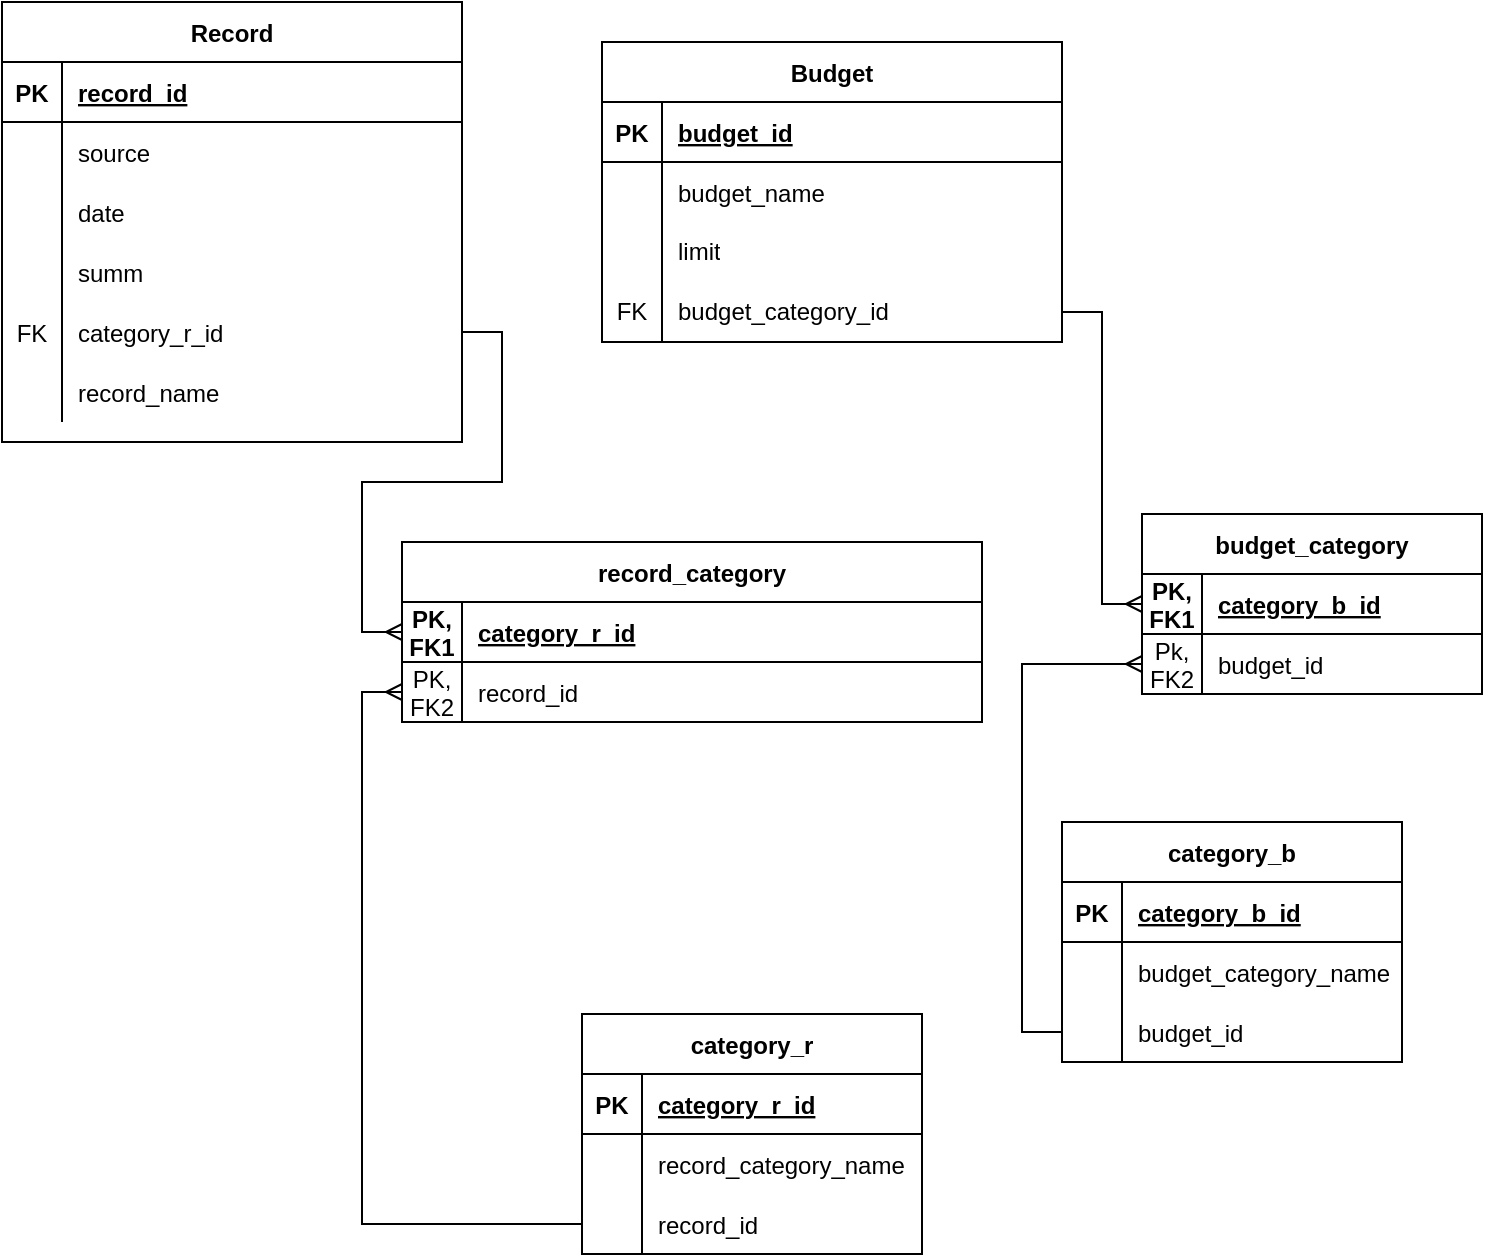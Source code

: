 <mxfile version="22.0.2" type="device">
  <diagram name="Страница — 1" id="uq_WSCOSJH0sB__pI545">
    <mxGraphModel dx="1295" dy="1927" grid="1" gridSize="10" guides="1" tooltips="1" connect="1" arrows="1" fold="1" page="1" pageScale="1" pageWidth="827" pageHeight="1169" math="0" shadow="0">
      <root>
        <mxCell id="0" />
        <mxCell id="1" parent="0" />
        <mxCell id="tiGOPTaVE-UC3C7Cn9Lc-48" value="Record" style="shape=table;startSize=30;container=1;collapsible=1;childLayout=tableLayout;fixedRows=1;rowLines=0;fontStyle=1;align=center;resizeLast=1;" parent="1" vertex="1">
          <mxGeometry x="20" y="-930" width="230" height="220" as="geometry" />
        </mxCell>
        <mxCell id="tiGOPTaVE-UC3C7Cn9Lc-49" value="" style="shape=partialRectangle;collapsible=0;dropTarget=0;pointerEvents=0;fillColor=none;top=0;left=0;bottom=1;right=0;points=[[0,0.5],[1,0.5]];portConstraint=eastwest;" parent="tiGOPTaVE-UC3C7Cn9Lc-48" vertex="1">
          <mxGeometry y="30" width="230" height="30" as="geometry" />
        </mxCell>
        <mxCell id="tiGOPTaVE-UC3C7Cn9Lc-50" value="PK" style="shape=partialRectangle;connectable=0;fillColor=none;top=0;left=0;bottom=0;right=0;fontStyle=1;overflow=hidden;" parent="tiGOPTaVE-UC3C7Cn9Lc-49" vertex="1">
          <mxGeometry width="30" height="30" as="geometry">
            <mxRectangle width="30" height="30" as="alternateBounds" />
          </mxGeometry>
        </mxCell>
        <mxCell id="tiGOPTaVE-UC3C7Cn9Lc-51" value="record_id" style="shape=partialRectangle;connectable=0;fillColor=none;top=0;left=0;bottom=0;right=0;align=left;spacingLeft=6;fontStyle=5;overflow=hidden;" parent="tiGOPTaVE-UC3C7Cn9Lc-49" vertex="1">
          <mxGeometry x="30" width="200" height="30" as="geometry">
            <mxRectangle width="200" height="30" as="alternateBounds" />
          </mxGeometry>
        </mxCell>
        <mxCell id="tiGOPTaVE-UC3C7Cn9Lc-52" value="" style="shape=partialRectangle;collapsible=0;dropTarget=0;pointerEvents=0;fillColor=none;top=0;left=0;bottom=0;right=0;points=[[0,0.5],[1,0.5]];portConstraint=eastwest;" parent="tiGOPTaVE-UC3C7Cn9Lc-48" vertex="1">
          <mxGeometry y="60" width="230" height="30" as="geometry" />
        </mxCell>
        <mxCell id="tiGOPTaVE-UC3C7Cn9Lc-53" value="" style="shape=partialRectangle;connectable=0;fillColor=none;top=0;left=0;bottom=0;right=0;editable=1;overflow=hidden;" parent="tiGOPTaVE-UC3C7Cn9Lc-52" vertex="1">
          <mxGeometry width="30" height="30" as="geometry">
            <mxRectangle width="30" height="30" as="alternateBounds" />
          </mxGeometry>
        </mxCell>
        <mxCell id="tiGOPTaVE-UC3C7Cn9Lc-54" value="source" style="shape=partialRectangle;connectable=0;fillColor=none;top=0;left=0;bottom=0;right=0;align=left;spacingLeft=6;overflow=hidden;" parent="tiGOPTaVE-UC3C7Cn9Lc-52" vertex="1">
          <mxGeometry x="30" width="200" height="30" as="geometry">
            <mxRectangle width="200" height="30" as="alternateBounds" />
          </mxGeometry>
        </mxCell>
        <mxCell id="tiGOPTaVE-UC3C7Cn9Lc-55" value="" style="shape=partialRectangle;collapsible=0;dropTarget=0;pointerEvents=0;fillColor=none;top=0;left=0;bottom=0;right=0;points=[[0,0.5],[1,0.5]];portConstraint=eastwest;" parent="tiGOPTaVE-UC3C7Cn9Lc-48" vertex="1">
          <mxGeometry y="90" width="230" height="30" as="geometry" />
        </mxCell>
        <mxCell id="tiGOPTaVE-UC3C7Cn9Lc-56" value="" style="shape=partialRectangle;connectable=0;fillColor=none;top=0;left=0;bottom=0;right=0;editable=1;overflow=hidden;fontStyle=1" parent="tiGOPTaVE-UC3C7Cn9Lc-55" vertex="1">
          <mxGeometry width="30" height="30" as="geometry">
            <mxRectangle width="30" height="30" as="alternateBounds" />
          </mxGeometry>
        </mxCell>
        <mxCell id="tiGOPTaVE-UC3C7Cn9Lc-57" value="date" style="shape=partialRectangle;connectable=0;fillColor=none;top=0;left=0;bottom=0;right=0;align=left;spacingLeft=6;overflow=hidden;" parent="tiGOPTaVE-UC3C7Cn9Lc-55" vertex="1">
          <mxGeometry x="30" width="200" height="30" as="geometry">
            <mxRectangle width="200" height="30" as="alternateBounds" />
          </mxGeometry>
        </mxCell>
        <mxCell id="tiGOPTaVE-UC3C7Cn9Lc-58" value="" style="shape=tableRow;horizontal=0;startSize=0;swimlaneHead=0;swimlaneBody=0;fillColor=none;collapsible=0;dropTarget=0;points=[[0,0.5],[1,0.5]];portConstraint=eastwest;top=0;left=0;right=0;bottom=0;" parent="tiGOPTaVE-UC3C7Cn9Lc-48" vertex="1">
          <mxGeometry y="120" width="230" height="30" as="geometry" />
        </mxCell>
        <mxCell id="tiGOPTaVE-UC3C7Cn9Lc-59" value="" style="shape=partialRectangle;connectable=0;fillColor=none;top=0;left=0;bottom=0;right=0;editable=1;overflow=hidden;" parent="tiGOPTaVE-UC3C7Cn9Lc-58" vertex="1">
          <mxGeometry width="30" height="30" as="geometry">
            <mxRectangle width="30" height="30" as="alternateBounds" />
          </mxGeometry>
        </mxCell>
        <mxCell id="tiGOPTaVE-UC3C7Cn9Lc-60" value="summ" style="shape=partialRectangle;connectable=0;fillColor=none;top=0;left=0;bottom=0;right=0;align=left;spacingLeft=6;overflow=hidden;" parent="tiGOPTaVE-UC3C7Cn9Lc-58" vertex="1">
          <mxGeometry x="30" width="200" height="30" as="geometry">
            <mxRectangle width="200" height="30" as="alternateBounds" />
          </mxGeometry>
        </mxCell>
        <mxCell id="tiGOPTaVE-UC3C7Cn9Lc-61" value="" style="shape=tableRow;horizontal=0;startSize=0;swimlaneHead=0;swimlaneBody=0;fillColor=none;collapsible=0;dropTarget=0;points=[[0,0.5],[1,0.5]];portConstraint=eastwest;top=0;left=0;right=0;bottom=0;" parent="tiGOPTaVE-UC3C7Cn9Lc-48" vertex="1">
          <mxGeometry y="150" width="230" height="30" as="geometry" />
        </mxCell>
        <mxCell id="tiGOPTaVE-UC3C7Cn9Lc-62" value="FK" style="shape=partialRectangle;connectable=0;fillColor=none;top=0;left=0;bottom=0;right=0;editable=1;overflow=hidden;" parent="tiGOPTaVE-UC3C7Cn9Lc-61" vertex="1">
          <mxGeometry width="30" height="30" as="geometry">
            <mxRectangle width="30" height="30" as="alternateBounds" />
          </mxGeometry>
        </mxCell>
        <mxCell id="tiGOPTaVE-UC3C7Cn9Lc-63" value="category_r_id" style="shape=partialRectangle;connectable=0;fillColor=none;top=0;left=0;bottom=0;right=0;align=left;spacingLeft=6;overflow=hidden;" parent="tiGOPTaVE-UC3C7Cn9Lc-61" vertex="1">
          <mxGeometry x="30" width="200" height="30" as="geometry">
            <mxRectangle width="200" height="30" as="alternateBounds" />
          </mxGeometry>
        </mxCell>
        <mxCell id="P41aExX-aZ9rKUOVn_Zc-4" value="" style="shape=tableRow;horizontal=0;startSize=0;swimlaneHead=0;swimlaneBody=0;fillColor=none;collapsible=0;dropTarget=0;points=[[0,0.5],[1,0.5]];portConstraint=eastwest;top=0;left=0;right=0;bottom=0;" vertex="1" parent="tiGOPTaVE-UC3C7Cn9Lc-48">
          <mxGeometry y="180" width="230" height="30" as="geometry" />
        </mxCell>
        <mxCell id="P41aExX-aZ9rKUOVn_Zc-5" value="" style="shape=partialRectangle;connectable=0;fillColor=none;top=0;left=0;bottom=0;right=0;editable=1;overflow=hidden;" vertex="1" parent="P41aExX-aZ9rKUOVn_Zc-4">
          <mxGeometry width="30" height="30" as="geometry">
            <mxRectangle width="30" height="30" as="alternateBounds" />
          </mxGeometry>
        </mxCell>
        <mxCell id="P41aExX-aZ9rKUOVn_Zc-6" value="record_name" style="shape=partialRectangle;connectable=0;fillColor=none;top=0;left=0;bottom=0;right=0;align=left;spacingLeft=6;overflow=hidden;" vertex="1" parent="P41aExX-aZ9rKUOVn_Zc-4">
          <mxGeometry x="30" width="200" height="30" as="geometry">
            <mxRectangle width="200" height="30" as="alternateBounds" />
          </mxGeometry>
        </mxCell>
        <mxCell id="tiGOPTaVE-UC3C7Cn9Lc-64" value="Budget" style="shape=table;startSize=30;container=1;collapsible=1;childLayout=tableLayout;fixedRows=1;rowLines=0;fontStyle=1;align=center;resizeLast=1;" parent="1" vertex="1">
          <mxGeometry x="320" y="-910" width="230" height="150" as="geometry" />
        </mxCell>
        <mxCell id="tiGOPTaVE-UC3C7Cn9Lc-65" value="" style="shape=partialRectangle;collapsible=0;dropTarget=0;pointerEvents=0;fillColor=none;top=0;left=0;bottom=1;right=0;points=[[0,0.5],[1,0.5]];portConstraint=eastwest;" parent="tiGOPTaVE-UC3C7Cn9Lc-64" vertex="1">
          <mxGeometry y="30" width="230" height="30" as="geometry" />
        </mxCell>
        <mxCell id="tiGOPTaVE-UC3C7Cn9Lc-66" value="PK" style="shape=partialRectangle;connectable=0;fillColor=none;top=0;left=0;bottom=0;right=0;fontStyle=1;overflow=hidden;" parent="tiGOPTaVE-UC3C7Cn9Lc-65" vertex="1">
          <mxGeometry width="30" height="30" as="geometry">
            <mxRectangle width="30" height="30" as="alternateBounds" />
          </mxGeometry>
        </mxCell>
        <mxCell id="tiGOPTaVE-UC3C7Cn9Lc-67" value="budget_id" style="shape=partialRectangle;connectable=0;fillColor=none;top=0;left=0;bottom=0;right=0;align=left;spacingLeft=6;fontStyle=5;overflow=hidden;" parent="tiGOPTaVE-UC3C7Cn9Lc-65" vertex="1">
          <mxGeometry x="30" width="200" height="30" as="geometry">
            <mxRectangle width="200" height="30" as="alternateBounds" />
          </mxGeometry>
        </mxCell>
        <mxCell id="tiGOPTaVE-UC3C7Cn9Lc-68" value="" style="shape=partialRectangle;collapsible=0;dropTarget=0;pointerEvents=0;fillColor=none;top=0;left=0;bottom=0;right=0;points=[[0,0.5],[1,0.5]];portConstraint=eastwest;" parent="tiGOPTaVE-UC3C7Cn9Lc-64" vertex="1">
          <mxGeometry y="60" width="230" height="30" as="geometry" />
        </mxCell>
        <mxCell id="tiGOPTaVE-UC3C7Cn9Lc-69" value="" style="shape=partialRectangle;connectable=0;fillColor=none;top=0;left=0;bottom=0;right=0;editable=1;overflow=hidden;fontStyle=1" parent="tiGOPTaVE-UC3C7Cn9Lc-68" vertex="1">
          <mxGeometry width="30" height="30" as="geometry">
            <mxRectangle width="30" height="30" as="alternateBounds" />
          </mxGeometry>
        </mxCell>
        <mxCell id="tiGOPTaVE-UC3C7Cn9Lc-70" value="budget_name" style="shape=partialRectangle;connectable=0;fillColor=none;top=0;left=0;bottom=0;right=0;align=left;spacingLeft=6;overflow=hidden;" parent="tiGOPTaVE-UC3C7Cn9Lc-68" vertex="1">
          <mxGeometry x="30" width="200" height="30" as="geometry">
            <mxRectangle width="200" height="30" as="alternateBounds" />
          </mxGeometry>
        </mxCell>
        <mxCell id="tiGOPTaVE-UC3C7Cn9Lc-71" value="" style="shape=tableRow;horizontal=0;startSize=0;swimlaneHead=0;swimlaneBody=0;fillColor=none;collapsible=0;dropTarget=0;points=[[0,0.5],[1,0.5]];portConstraint=eastwest;top=0;left=0;right=0;bottom=0;" parent="tiGOPTaVE-UC3C7Cn9Lc-64" vertex="1">
          <mxGeometry y="90" width="230" height="30" as="geometry" />
        </mxCell>
        <mxCell id="tiGOPTaVE-UC3C7Cn9Lc-72" value="" style="shape=partialRectangle;connectable=0;fillColor=none;top=0;left=0;bottom=0;right=0;fontStyle=0;overflow=hidden;whiteSpace=wrap;html=1;" parent="tiGOPTaVE-UC3C7Cn9Lc-71" vertex="1">
          <mxGeometry width="30" height="30" as="geometry">
            <mxRectangle width="30" height="30" as="alternateBounds" />
          </mxGeometry>
        </mxCell>
        <mxCell id="tiGOPTaVE-UC3C7Cn9Lc-73" value="limit" style="shape=partialRectangle;connectable=0;fillColor=none;top=0;left=0;bottom=0;right=0;align=left;spacingLeft=6;fontStyle=0;overflow=hidden;whiteSpace=wrap;html=1;" parent="tiGOPTaVE-UC3C7Cn9Lc-71" vertex="1">
          <mxGeometry x="30" width="200" height="30" as="geometry">
            <mxRectangle width="200" height="30" as="alternateBounds" />
          </mxGeometry>
        </mxCell>
        <mxCell id="P41aExX-aZ9rKUOVn_Zc-20" value="" style="shape=tableRow;horizontal=0;startSize=0;swimlaneHead=0;swimlaneBody=0;fillColor=none;collapsible=0;dropTarget=0;points=[[0,0.5],[1,0.5]];portConstraint=eastwest;top=0;left=0;right=0;bottom=0;" vertex="1" parent="tiGOPTaVE-UC3C7Cn9Lc-64">
          <mxGeometry y="120" width="230" height="30" as="geometry" />
        </mxCell>
        <mxCell id="P41aExX-aZ9rKUOVn_Zc-21" value="FK" style="shape=partialRectangle;connectable=0;fillColor=none;top=0;left=0;bottom=0;right=0;fontStyle=0;overflow=hidden;whiteSpace=wrap;html=1;" vertex="1" parent="P41aExX-aZ9rKUOVn_Zc-20">
          <mxGeometry width="30" height="30" as="geometry">
            <mxRectangle width="30" height="30" as="alternateBounds" />
          </mxGeometry>
        </mxCell>
        <mxCell id="P41aExX-aZ9rKUOVn_Zc-22" value="budget_category_id" style="shape=partialRectangle;connectable=0;fillColor=none;top=0;left=0;bottom=0;right=0;align=left;spacingLeft=6;fontStyle=0;overflow=hidden;whiteSpace=wrap;html=1;" vertex="1" parent="P41aExX-aZ9rKUOVn_Zc-20">
          <mxGeometry x="30" width="200" height="30" as="geometry">
            <mxRectangle width="200" height="30" as="alternateBounds" />
          </mxGeometry>
        </mxCell>
        <mxCell id="tiGOPTaVE-UC3C7Cn9Lc-80" value="category_r" style="shape=table;startSize=30;container=1;collapsible=1;childLayout=tableLayout;fixedRows=1;rowLines=0;fontStyle=1;align=center;resizeLast=1;" parent="1" vertex="1">
          <mxGeometry x="310" y="-424" width="170" height="120" as="geometry" />
        </mxCell>
        <mxCell id="tiGOPTaVE-UC3C7Cn9Lc-81" value="" style="shape=partialRectangle;collapsible=0;dropTarget=0;pointerEvents=0;fillColor=none;top=0;left=0;bottom=1;right=0;points=[[0,0.5],[1,0.5]];portConstraint=eastwest;" parent="tiGOPTaVE-UC3C7Cn9Lc-80" vertex="1">
          <mxGeometry y="30" width="170" height="30" as="geometry" />
        </mxCell>
        <mxCell id="tiGOPTaVE-UC3C7Cn9Lc-82" value="PK" style="shape=partialRectangle;connectable=0;fillColor=none;top=0;left=0;bottom=0;right=0;fontStyle=1;overflow=hidden;" parent="tiGOPTaVE-UC3C7Cn9Lc-81" vertex="1">
          <mxGeometry width="30" height="30" as="geometry">
            <mxRectangle width="30" height="30" as="alternateBounds" />
          </mxGeometry>
        </mxCell>
        <mxCell id="tiGOPTaVE-UC3C7Cn9Lc-83" value="category_r_id" style="shape=partialRectangle;connectable=0;fillColor=none;top=0;left=0;bottom=0;right=0;align=left;spacingLeft=6;fontStyle=5;overflow=hidden;" parent="tiGOPTaVE-UC3C7Cn9Lc-81" vertex="1">
          <mxGeometry x="30" width="140" height="30" as="geometry">
            <mxRectangle width="140" height="30" as="alternateBounds" />
          </mxGeometry>
        </mxCell>
        <mxCell id="tiGOPTaVE-UC3C7Cn9Lc-84" value="" style="shape=partialRectangle;collapsible=0;dropTarget=0;pointerEvents=0;fillColor=none;top=0;left=0;bottom=0;right=0;points=[[0,0.5],[1,0.5]];portConstraint=eastwest;" parent="tiGOPTaVE-UC3C7Cn9Lc-80" vertex="1">
          <mxGeometry y="60" width="170" height="30" as="geometry" />
        </mxCell>
        <mxCell id="tiGOPTaVE-UC3C7Cn9Lc-85" value="" style="shape=partialRectangle;connectable=0;fillColor=none;top=0;left=0;bottom=0;right=0;editable=1;overflow=hidden;" parent="tiGOPTaVE-UC3C7Cn9Lc-84" vertex="1">
          <mxGeometry width="30" height="30" as="geometry">
            <mxRectangle width="30" height="30" as="alternateBounds" />
          </mxGeometry>
        </mxCell>
        <mxCell id="tiGOPTaVE-UC3C7Cn9Lc-86" value="record_category_name" style="shape=partialRectangle;connectable=0;fillColor=none;top=0;left=0;bottom=0;right=0;align=left;spacingLeft=6;overflow=hidden;" parent="tiGOPTaVE-UC3C7Cn9Lc-84" vertex="1">
          <mxGeometry x="30" width="140" height="30" as="geometry">
            <mxRectangle width="140" height="30" as="alternateBounds" />
          </mxGeometry>
        </mxCell>
        <mxCell id="P41aExX-aZ9rKUOVn_Zc-82" value="" style="shape=partialRectangle;collapsible=0;dropTarget=0;pointerEvents=0;fillColor=none;top=0;left=0;bottom=0;right=0;points=[[0,0.5],[1,0.5]];portConstraint=eastwest;" vertex="1" parent="tiGOPTaVE-UC3C7Cn9Lc-80">
          <mxGeometry y="90" width="170" height="30" as="geometry" />
        </mxCell>
        <mxCell id="P41aExX-aZ9rKUOVn_Zc-83" value="" style="shape=partialRectangle;connectable=0;fillColor=none;top=0;left=0;bottom=0;right=0;editable=1;overflow=hidden;" vertex="1" parent="P41aExX-aZ9rKUOVn_Zc-82">
          <mxGeometry width="30" height="30" as="geometry">
            <mxRectangle width="30" height="30" as="alternateBounds" />
          </mxGeometry>
        </mxCell>
        <mxCell id="P41aExX-aZ9rKUOVn_Zc-84" value="record_id" style="shape=partialRectangle;connectable=0;fillColor=none;top=0;left=0;bottom=0;right=0;align=left;spacingLeft=6;overflow=hidden;" vertex="1" parent="P41aExX-aZ9rKUOVn_Zc-82">
          <mxGeometry x="30" width="140" height="30" as="geometry">
            <mxRectangle width="140" height="30" as="alternateBounds" />
          </mxGeometry>
        </mxCell>
        <mxCell id="tiGOPTaVE-UC3C7Cn9Lc-110" value="" style="shape=partialRectangle;connectable=0;fillColor=none;top=0;left=0;bottom=0;right=0;fontStyle=0;overflow=hidden;whiteSpace=wrap;html=1;" parent="1" vertex="1">
          <mxGeometry x="370" y="-750" width="30" height="30" as="geometry">
            <mxRectangle width="30" height="30" as="alternateBounds" />
          </mxGeometry>
        </mxCell>
        <mxCell id="P41aExX-aZ9rKUOVn_Zc-36" value="record_category" style="shape=table;startSize=30;container=1;collapsible=1;childLayout=tableLayout;fixedRows=1;rowLines=0;fontStyle=1;align=center;resizeLast=1;" vertex="1" parent="1">
          <mxGeometry x="220" y="-660" width="290" height="90" as="geometry" />
        </mxCell>
        <mxCell id="P41aExX-aZ9rKUOVn_Zc-37" value="" style="shape=partialRectangle;collapsible=0;dropTarget=0;pointerEvents=0;fillColor=none;top=0;left=0;bottom=1;right=0;points=[[0,0.5],[1,0.5]];portConstraint=eastwest;" vertex="1" parent="P41aExX-aZ9rKUOVn_Zc-36">
          <mxGeometry y="30" width="290" height="30" as="geometry" />
        </mxCell>
        <mxCell id="P41aExX-aZ9rKUOVn_Zc-38" value="PK, &#xa;FK1" style="shape=partialRectangle;connectable=0;fillColor=none;top=0;left=0;bottom=0;right=0;fontStyle=1;overflow=hidden;" vertex="1" parent="P41aExX-aZ9rKUOVn_Zc-37">
          <mxGeometry width="30" height="30" as="geometry">
            <mxRectangle width="30" height="30" as="alternateBounds" />
          </mxGeometry>
        </mxCell>
        <mxCell id="P41aExX-aZ9rKUOVn_Zc-39" value="category_r_id" style="shape=partialRectangle;connectable=0;fillColor=none;top=0;left=0;bottom=0;right=0;align=left;spacingLeft=6;fontStyle=5;overflow=hidden;" vertex="1" parent="P41aExX-aZ9rKUOVn_Zc-37">
          <mxGeometry x="30" width="260" height="30" as="geometry">
            <mxRectangle width="260" height="30" as="alternateBounds" />
          </mxGeometry>
        </mxCell>
        <mxCell id="P41aExX-aZ9rKUOVn_Zc-40" value="" style="shape=partialRectangle;collapsible=0;dropTarget=0;pointerEvents=0;fillColor=none;top=0;left=0;bottom=0;right=0;points=[[0,0.5],[1,0.5]];portConstraint=eastwest;" vertex="1" parent="P41aExX-aZ9rKUOVn_Zc-36">
          <mxGeometry y="60" width="290" height="30" as="geometry" />
        </mxCell>
        <mxCell id="P41aExX-aZ9rKUOVn_Zc-41" value="PK, &#xa;FK2" style="shape=partialRectangle;connectable=0;fillColor=none;top=0;left=0;bottom=0;right=0;editable=1;overflow=hidden;" vertex="1" parent="P41aExX-aZ9rKUOVn_Zc-40">
          <mxGeometry width="30" height="30" as="geometry">
            <mxRectangle width="30" height="30" as="alternateBounds" />
          </mxGeometry>
        </mxCell>
        <mxCell id="P41aExX-aZ9rKUOVn_Zc-42" value="record_id" style="shape=partialRectangle;connectable=0;fillColor=none;top=0;left=0;bottom=0;right=0;align=left;spacingLeft=6;overflow=hidden;" vertex="1" parent="P41aExX-aZ9rKUOVn_Zc-40">
          <mxGeometry x="30" width="260" height="30" as="geometry">
            <mxRectangle width="260" height="30" as="alternateBounds" />
          </mxGeometry>
        </mxCell>
        <mxCell id="P41aExX-aZ9rKUOVn_Zc-44" style="edgeStyle=orthogonalEdgeStyle;rounded=0;orthogonalLoop=1;jettySize=auto;html=1;exitX=1;exitY=0.5;exitDx=0;exitDy=0;entryX=0;entryY=0.5;entryDx=0;entryDy=0;endArrow=ERmany;endFill=0;" edge="1" parent="1" source="tiGOPTaVE-UC3C7Cn9Lc-61" target="P41aExX-aZ9rKUOVn_Zc-37">
          <mxGeometry relative="1" as="geometry" />
        </mxCell>
        <mxCell id="P41aExX-aZ9rKUOVn_Zc-56" value="budget_category" style="shape=table;startSize=30;container=1;collapsible=1;childLayout=tableLayout;fixedRows=1;rowLines=0;fontStyle=1;align=center;resizeLast=1;" vertex="1" parent="1">
          <mxGeometry x="590" y="-674" width="170" height="90" as="geometry" />
        </mxCell>
        <mxCell id="P41aExX-aZ9rKUOVn_Zc-57" value="" style="shape=partialRectangle;collapsible=0;dropTarget=0;pointerEvents=0;fillColor=none;top=0;left=0;bottom=1;right=0;points=[[0,0.5],[1,0.5]];portConstraint=eastwest;" vertex="1" parent="P41aExX-aZ9rKUOVn_Zc-56">
          <mxGeometry y="30" width="170" height="30" as="geometry" />
        </mxCell>
        <mxCell id="P41aExX-aZ9rKUOVn_Zc-58" value="PK, &#xa;FK1" style="shape=partialRectangle;connectable=0;fillColor=none;top=0;left=0;bottom=0;right=0;fontStyle=1;overflow=hidden;" vertex="1" parent="P41aExX-aZ9rKUOVn_Zc-57">
          <mxGeometry width="30" height="30" as="geometry">
            <mxRectangle width="30" height="30" as="alternateBounds" />
          </mxGeometry>
        </mxCell>
        <mxCell id="P41aExX-aZ9rKUOVn_Zc-59" value="category_b_id" style="shape=partialRectangle;connectable=0;fillColor=none;top=0;left=0;bottom=0;right=0;align=left;spacingLeft=6;fontStyle=5;overflow=hidden;" vertex="1" parent="P41aExX-aZ9rKUOVn_Zc-57">
          <mxGeometry x="30" width="140" height="30" as="geometry">
            <mxRectangle width="140" height="30" as="alternateBounds" />
          </mxGeometry>
        </mxCell>
        <mxCell id="P41aExX-aZ9rKUOVn_Zc-60" value="" style="shape=partialRectangle;collapsible=0;dropTarget=0;pointerEvents=0;fillColor=none;top=0;left=0;bottom=0;right=0;points=[[0,0.5],[1,0.5]];portConstraint=eastwest;" vertex="1" parent="P41aExX-aZ9rKUOVn_Zc-56">
          <mxGeometry y="60" width="170" height="30" as="geometry" />
        </mxCell>
        <mxCell id="P41aExX-aZ9rKUOVn_Zc-61" value="Pk, &#xa;FK2" style="shape=partialRectangle;connectable=0;fillColor=none;top=0;left=0;bottom=0;right=0;editable=1;overflow=hidden;" vertex="1" parent="P41aExX-aZ9rKUOVn_Zc-60">
          <mxGeometry width="30" height="30" as="geometry">
            <mxRectangle width="30" height="30" as="alternateBounds" />
          </mxGeometry>
        </mxCell>
        <mxCell id="P41aExX-aZ9rKUOVn_Zc-62" value="budget_id" style="shape=partialRectangle;connectable=0;fillColor=none;top=0;left=0;bottom=0;right=0;align=left;spacingLeft=6;overflow=hidden;" vertex="1" parent="P41aExX-aZ9rKUOVn_Zc-60">
          <mxGeometry x="30" width="140" height="30" as="geometry">
            <mxRectangle width="140" height="30" as="alternateBounds" />
          </mxGeometry>
        </mxCell>
        <mxCell id="P41aExX-aZ9rKUOVn_Zc-63" style="edgeStyle=orthogonalEdgeStyle;rounded=0;orthogonalLoop=1;jettySize=auto;html=1;exitX=1;exitY=0.5;exitDx=0;exitDy=0;entryX=0;entryY=0.5;entryDx=0;entryDy=0;endArrow=ERmany;endFill=0;" edge="1" parent="1" source="P41aExX-aZ9rKUOVn_Zc-20" target="P41aExX-aZ9rKUOVn_Zc-57">
          <mxGeometry relative="1" as="geometry" />
        </mxCell>
        <mxCell id="P41aExX-aZ9rKUOVn_Zc-85" style="edgeStyle=orthogonalEdgeStyle;rounded=0;orthogonalLoop=1;jettySize=auto;html=1;exitX=0;exitY=0.5;exitDx=0;exitDy=0;entryX=0;entryY=0.5;entryDx=0;entryDy=0;endArrow=ERmany;endFill=0;" edge="1" parent="1" source="P41aExX-aZ9rKUOVn_Zc-82" target="P41aExX-aZ9rKUOVn_Zc-40">
          <mxGeometry relative="1" as="geometry" />
        </mxCell>
        <mxCell id="P41aExX-aZ9rKUOVn_Zc-23" value="category_b" style="shape=table;startSize=30;container=1;collapsible=1;childLayout=tableLayout;fixedRows=1;rowLines=0;fontStyle=1;align=center;resizeLast=1;" vertex="1" parent="1">
          <mxGeometry x="550" y="-520" width="170" height="120" as="geometry" />
        </mxCell>
        <mxCell id="P41aExX-aZ9rKUOVn_Zc-24" value="" style="shape=partialRectangle;collapsible=0;dropTarget=0;pointerEvents=0;fillColor=none;top=0;left=0;bottom=1;right=0;points=[[0,0.5],[1,0.5]];portConstraint=eastwest;" vertex="1" parent="P41aExX-aZ9rKUOVn_Zc-23">
          <mxGeometry y="30" width="170" height="30" as="geometry" />
        </mxCell>
        <mxCell id="P41aExX-aZ9rKUOVn_Zc-25" value="PK" style="shape=partialRectangle;connectable=0;fillColor=none;top=0;left=0;bottom=0;right=0;fontStyle=1;overflow=hidden;" vertex="1" parent="P41aExX-aZ9rKUOVn_Zc-24">
          <mxGeometry width="30" height="30" as="geometry">
            <mxRectangle width="30" height="30" as="alternateBounds" />
          </mxGeometry>
        </mxCell>
        <mxCell id="P41aExX-aZ9rKUOVn_Zc-26" value="category_b_id" style="shape=partialRectangle;connectable=0;fillColor=none;top=0;left=0;bottom=0;right=0;align=left;spacingLeft=6;fontStyle=5;overflow=hidden;" vertex="1" parent="P41aExX-aZ9rKUOVn_Zc-24">
          <mxGeometry x="30" width="140" height="30" as="geometry">
            <mxRectangle width="140" height="30" as="alternateBounds" />
          </mxGeometry>
        </mxCell>
        <mxCell id="P41aExX-aZ9rKUOVn_Zc-27" value="" style="shape=partialRectangle;collapsible=0;dropTarget=0;pointerEvents=0;fillColor=none;top=0;left=0;bottom=0;right=0;points=[[0,0.5],[1,0.5]];portConstraint=eastwest;" vertex="1" parent="P41aExX-aZ9rKUOVn_Zc-23">
          <mxGeometry y="60" width="170" height="30" as="geometry" />
        </mxCell>
        <mxCell id="P41aExX-aZ9rKUOVn_Zc-28" value="" style="shape=partialRectangle;connectable=0;fillColor=none;top=0;left=0;bottom=0;right=0;editable=1;overflow=hidden;" vertex="1" parent="P41aExX-aZ9rKUOVn_Zc-27">
          <mxGeometry width="30" height="30" as="geometry">
            <mxRectangle width="30" height="30" as="alternateBounds" />
          </mxGeometry>
        </mxCell>
        <mxCell id="P41aExX-aZ9rKUOVn_Zc-29" value="budget_category_name" style="shape=partialRectangle;connectable=0;fillColor=none;top=0;left=0;bottom=0;right=0;align=left;spacingLeft=6;overflow=hidden;" vertex="1" parent="P41aExX-aZ9rKUOVn_Zc-27">
          <mxGeometry x="30" width="140" height="30" as="geometry">
            <mxRectangle width="140" height="30" as="alternateBounds" />
          </mxGeometry>
        </mxCell>
        <mxCell id="P41aExX-aZ9rKUOVn_Zc-93" value="" style="shape=partialRectangle;collapsible=0;dropTarget=0;pointerEvents=0;fillColor=none;top=0;left=0;bottom=0;right=0;points=[[0,0.5],[1,0.5]];portConstraint=eastwest;" vertex="1" parent="P41aExX-aZ9rKUOVn_Zc-23">
          <mxGeometry y="90" width="170" height="30" as="geometry" />
        </mxCell>
        <mxCell id="P41aExX-aZ9rKUOVn_Zc-94" value="" style="shape=partialRectangle;connectable=0;fillColor=none;top=0;left=0;bottom=0;right=0;editable=1;overflow=hidden;" vertex="1" parent="P41aExX-aZ9rKUOVn_Zc-93">
          <mxGeometry width="30" height="30" as="geometry">
            <mxRectangle width="30" height="30" as="alternateBounds" />
          </mxGeometry>
        </mxCell>
        <mxCell id="P41aExX-aZ9rKUOVn_Zc-95" value="budget_id" style="shape=partialRectangle;connectable=0;fillColor=none;top=0;left=0;bottom=0;right=0;align=left;spacingLeft=6;overflow=hidden;" vertex="1" parent="P41aExX-aZ9rKUOVn_Zc-93">
          <mxGeometry x="30" width="140" height="30" as="geometry">
            <mxRectangle width="140" height="30" as="alternateBounds" />
          </mxGeometry>
        </mxCell>
        <mxCell id="P41aExX-aZ9rKUOVn_Zc-96" style="edgeStyle=orthogonalEdgeStyle;rounded=0;orthogonalLoop=1;jettySize=auto;html=1;exitX=0;exitY=0.5;exitDx=0;exitDy=0;entryX=0;entryY=0.5;entryDx=0;entryDy=0;endArrow=ERmany;endFill=0;" edge="1" parent="1" source="P41aExX-aZ9rKUOVn_Zc-93" target="P41aExX-aZ9rKUOVn_Zc-60">
          <mxGeometry relative="1" as="geometry" />
        </mxCell>
      </root>
    </mxGraphModel>
  </diagram>
</mxfile>
